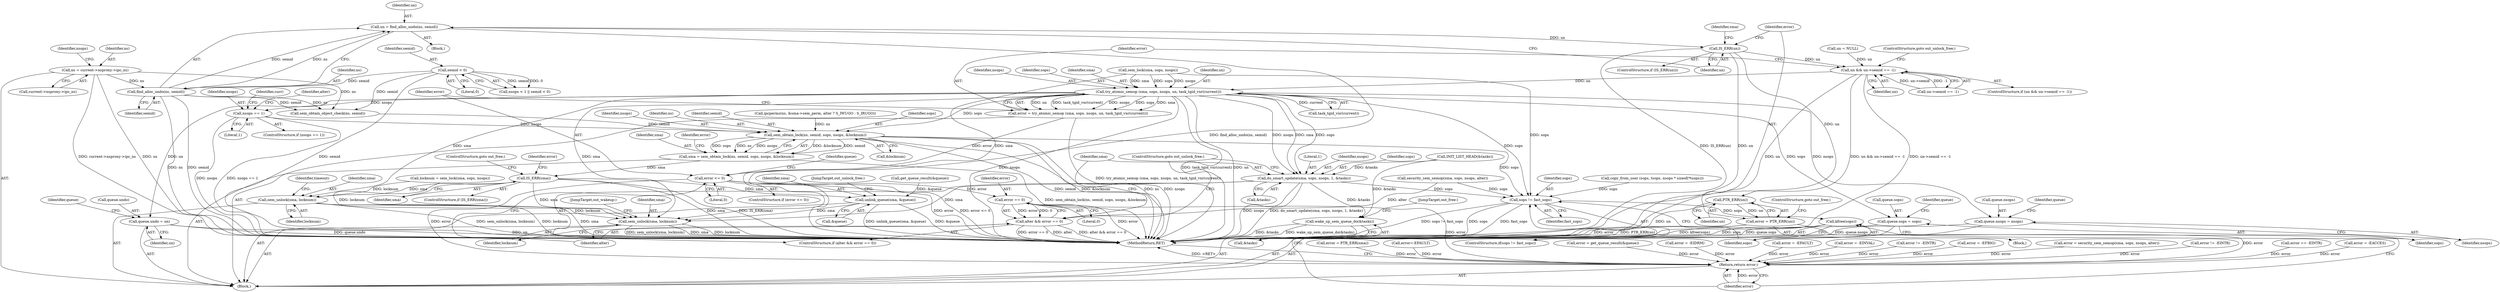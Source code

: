 digraph "0_linux_6062a8dc0517bce23e3c2f7d2fea5e22411269a3_0@pointer" {
"1000310" [label="(Call,un = find_alloc_undo(ns, semid))"];
"1000312" [label="(Call,find_alloc_undo(ns, semid))"];
"1000150" [label="(Call,ns = current->nsproxy->ipc_ns)"];
"1000162" [label="(Call,semid < 0)"];
"1000316" [label="(Call,IS_ERR(un))"];
"1000321" [label="(Call,PTR_ERR(un))"];
"1000319" [label="(Call,error = PTR_ERR(un))"];
"1000632" [label="(Return,return error;)"];
"1000399" [label="(Call,un && un->semid == -1)"];
"1000410" [label="(Call,try_atomic_semop (sma, sops, nsops, un, task_tgid_vnr(current)))"];
"1000408" [label="(Call,error = try_atomic_semop (sma, sops, nsops, un, task_tgid_vnr(current)))"];
"1000418" [label="(Call,error <= 0)"];
"1000425" [label="(Call,error == 0)"];
"1000423" [label="(Call,alter && error == 0)"];
"1000428" [label="(Call,do_smart_update(sma, sops, nsops, 1, &tasks))"];
"1000618" [label="(Call,sem_unlock(sma, locknum))"];
"1000622" [label="(Call,wake_up_sem_queue_do(&tasks))"];
"1000627" [label="(Call,sops != fast_sops)"];
"1000630" [label="(Call,kfree(sops))"];
"1000436" [label="(Call,queue.sops = sops)"];
"1000441" [label="(Call,queue.nsops = nsops)"];
"1000446" [label="(Call,queue.undo = un)"];
"1000463" [label="(Call,nsops == 1)"];
"1000569" [label="(Call,sem_obtain_lock(ns, semid, sops, nsops, &locknum))"];
"1000567" [label="(Call,sma = sem_obtain_lock(ns, semid, sops, nsops, &locknum))"];
"1000582" [label="(Call,IS_ERR(sma))"];
"1000543" [label="(Call,sem_unlock(sma, locknum))"];
"1000613" [label="(Call,unlink_queue(sma, &queue))"];
"1000576" [label="(Call,error = get_queue_result(&queue))"];
"1000465" [label="(Literal,1)"];
"1000400" [label="(Identifier,un)"];
"1000629" [label="(Identifier,fast_sops)"];
"1000438" [label="(Identifier,queue)"];
"1000388" [label="(Call,error = -EIDRM)"];
"1000226" [label="(Call,error = -EFAULT)"];
"1000443" [label="(Identifier,queue)"];
"1000573" [label="(Identifier,nsops)"];
"1000420" [label="(Literal,0)"];
"1000544" [label="(Identifier,sma)"];
"1000463" [label="(Call,nsops == 1)"];
"1000623" [label="(Call,&tasks)"];
"1000399" [label="(Call,un && un->semid == -1)"];
"1000567" [label="(Call,sma = sem_obtain_lock(ns, semid, sops, nsops, &locknum))"];
"1000630" [label="(Call,kfree(sops))"];
"1000417" [label="(ControlStructure,if (error <= 0))"];
"1000250" [label="(Call,error = -EINVAL)"];
"1000442" [label="(Call,queue.nsops)"];
"1000547" [label="(Identifier,timeout)"];
"1000615" [label="(Call,&queue)"];
"1000428" [label="(Call,do_smart_update(sma, sops, nsops, 1, &tasks))"];
"1000432" [label="(Literal,1)"];
"1000332" [label="(Call,sem_obtain_object_check(ns, semid))"];
"1000312" [label="(Call,find_alloc_undo(ns, semid))"];
"1000450" [label="(Identifier,un)"];
"1000426" [label="(Identifier,error)"];
"1000322" [label="(Identifier,un)"];
"1000316" [label="(Call,IS_ERR(un))"];
"1000628" [label="(Identifier,sops)"];
"1000199" [label="(Call,copy_from_user (sops, tsops, nsops * sizeof(*tsops)))"];
"1000423" [label="(Call,alter && error == 0)"];
"1000560" [label="(Call,error != -EINTR)"];
"1000570" [label="(Identifier,ns)"];
"1000568" [label="(Identifier,sma)"];
"1000152" [label="(Call,current->nsproxy->ipc_ns)"];
"1000424" [label="(Identifier,alter)"];
"1000632" [label="(Return,return error;)"];
"1000625" [label="(JumpTarget,out_free:)"];
"1000433" [label="(Call,&tasks)"];
"1000119" [label="(Block,)"];
"1000429" [label="(Identifier,sma)"];
"1000162" [label="(Call,semid < 0)"];
"1000418" [label="(Call,error <= 0)"];
"1000415" [label="(Call,task_tgid_vnr(current))"];
"1000419" [label="(Identifier,error)"];
"1000392" [label="(Call,locknum = sem_lock(sma, sops, nsops))"];
"1000410" [label="(Call,try_atomic_semop (sma, sops, nsops, un, task_tgid_vnr(current)))"];
"1000588" [label="(Identifier,error)"];
"1000345" [label="(Call,error = -EFBIG)"];
"1000571" [label="(Identifier,semid)"];
"1000577" [label="(Identifier,error)"];
"1000376" [label="(Call,error = security_sem_semop(sma, sops, nsops, alter))"];
"1000323" [label="(ControlStructure,goto out_free;)"];
"1000326" [label="(Call,un = NULL)"];
"1000446" [label="(Call,queue.undo = un)"];
"1000437" [label="(Call,queue.sops)"];
"1000412" [label="(Identifier,sops)"];
"1000543" [label="(Call,sem_unlock(sma, locknum))"];
"1000448" [label="(Identifier,queue)"];
"1000427" [label="(Literal,0)"];
"1000634" [label="(MethodReturn,RET)"];
"1000582" [label="(Call,IS_ERR(sma))"];
"1000151" [label="(Identifier,ns)"];
"1000613" [label="(Call,unlink_queue(sma, &queue))"];
"1000409" [label="(Identifier,error)"];
"1000440" [label="(Identifier,sops)"];
"1000585" [label="(ControlStructure,goto out_free;)"];
"1000626" [label="(ControlStructure,if(sops != fast_sops))"];
"1000627" [label="(Call,sops != fast_sops)"];
"1000411" [label="(Identifier,sma)"];
"1000309" [label="(Block,)"];
"1000435" [label="(ControlStructure,goto out_unlock_free;)"];
"1000314" [label="(Identifier,semid)"];
"1000583" [label="(Identifier,sma)"];
"1000569" [label="(Call,sem_obtain_lock(ns, semid, sops, nsops, &locknum))"];
"1000447" [label="(Call,queue.undo)"];
"1000315" [label="(ControlStructure,if (IS_ERR(un)))"];
"1000441" [label="(Call,queue.nsops = nsops)"];
"1000620" [label="(Identifier,locknum)"];
"1000587" [label="(Call,error != -EINTR)"];
"1000318" [label="(Block,)"];
"1000363" [label="(Call,ipcperms(ns, &sma->sem_perm, alter ? S_IWUGO : S_IRUGO))"];
"1000431" [label="(Identifier,nsops)"];
"1000407" [label="(ControlStructure,goto out_unlock_free;)"];
"1000614" [label="(Identifier,sma)"];
"1000619" [label="(Identifier,sma)"];
"1000158" [label="(Call,nsops < 1 || semid < 0)"];
"1000502" [label="(Identifier,alter)"];
"1000163" [label="(Identifier,semid)"];
"1000445" [label="(Identifier,nsops)"];
"1000304" [label="(Call,INIT_LIST_HEAD(&tasks))"];
"1000545" [label="(Identifier,locknum)"];
"1000633" [label="(Identifier,error)"];
"1000574" [label="(Call,&locknum)"];
"1000617" [label="(JumpTarget,out_unlock_free:)"];
"1000401" [label="(Call,un->semid == -1)"];
"1000572" [label="(Identifier,sops)"];
"1000394" [label="(Call,sem_lock(sma, sops, nsops))"];
"1000320" [label="(Identifier,error)"];
"1000414" [label="(Identifier,un)"];
"1000605" [label="(Call,error == -EINTR)"];
"1000464" [label="(Identifier,nsops)"];
"1000378" [label="(Call,security_sem_semop(sma, sops, nsops, alter))"];
"1000321" [label="(Call,PTR_ERR(un))"];
"1000150" [label="(Call,ns = current->nsproxy->ipc_ns)"];
"1000436" [label="(Call,queue.sops = sops)"];
"1000313" [label="(Identifier,ns)"];
"1000469" [label="(Identifier,curr)"];
"1000581" [label="(ControlStructure,if (IS_ERR(sma)))"];
"1000164" [label="(Literal,0)"];
"1000578" [label="(Call,get_queue_result(&queue))"];
"1000622" [label="(Call,wake_up_sem_queue_do(&tasks))"];
"1000453" [label="(Identifier,queue)"];
"1000408" [label="(Call,error = try_atomic_semop (sma, sops, nsops, un, task_tgid_vnr(current)))"];
"1000311" [label="(Identifier,un)"];
"1000618" [label="(Call,sem_unlock(sma, locknum))"];
"1000621" [label="(JumpTarget,out_wakeup:)"];
"1000413" [label="(Identifier,nsops)"];
"1000358" [label="(Call,error = -EACCES)"];
"1000425" [label="(Call,error == 0)"];
"1000331" [label="(Identifier,sma)"];
"1000319" [label="(Call,error = PTR_ERR(un))"];
"1000340" [label="(Call,error = PTR_ERR(sma))"];
"1000430" [label="(Identifier,sops)"];
"1000631" [label="(Identifier,sops)"];
"1000398" [label="(ControlStructure,if (un && un->semid == -1))"];
"1000317" [label="(Identifier,un)"];
"1000422" [label="(ControlStructure,if (alter && error == 0))"];
"1000208" [label="(Call,error=-EFAULT)"];
"1000160" [label="(Identifier,nsops)"];
"1000462" [label="(ControlStructure,if (nsops == 1))"];
"1000310" [label="(Call,un = find_alloc_undo(ns, semid))"];
"1000310" -> "1000309"  [label="AST: "];
"1000310" -> "1000312"  [label="CFG: "];
"1000311" -> "1000310"  [label="AST: "];
"1000312" -> "1000310"  [label="AST: "];
"1000317" -> "1000310"  [label="CFG: "];
"1000310" -> "1000634"  [label="DDG: find_alloc_undo(ns, semid)"];
"1000312" -> "1000310"  [label="DDG: ns"];
"1000312" -> "1000310"  [label="DDG: semid"];
"1000310" -> "1000316"  [label="DDG: un"];
"1000312" -> "1000314"  [label="CFG: "];
"1000313" -> "1000312"  [label="AST: "];
"1000314" -> "1000312"  [label="AST: "];
"1000312" -> "1000634"  [label="DDG: ns"];
"1000312" -> "1000634"  [label="DDG: semid"];
"1000150" -> "1000312"  [label="DDG: ns"];
"1000162" -> "1000312"  [label="DDG: semid"];
"1000312" -> "1000332"  [label="DDG: ns"];
"1000312" -> "1000332"  [label="DDG: semid"];
"1000150" -> "1000119"  [label="AST: "];
"1000150" -> "1000152"  [label="CFG: "];
"1000151" -> "1000150"  [label="AST: "];
"1000152" -> "1000150"  [label="AST: "];
"1000160" -> "1000150"  [label="CFG: "];
"1000150" -> "1000634"  [label="DDG: ns"];
"1000150" -> "1000634"  [label="DDG: current->nsproxy->ipc_ns"];
"1000150" -> "1000332"  [label="DDG: ns"];
"1000162" -> "1000158"  [label="AST: "];
"1000162" -> "1000164"  [label="CFG: "];
"1000163" -> "1000162"  [label="AST: "];
"1000164" -> "1000162"  [label="AST: "];
"1000158" -> "1000162"  [label="CFG: "];
"1000162" -> "1000634"  [label="DDG: semid"];
"1000162" -> "1000158"  [label="DDG: semid"];
"1000162" -> "1000158"  [label="DDG: 0"];
"1000162" -> "1000332"  [label="DDG: semid"];
"1000316" -> "1000315"  [label="AST: "];
"1000316" -> "1000317"  [label="CFG: "];
"1000317" -> "1000316"  [label="AST: "];
"1000320" -> "1000316"  [label="CFG: "];
"1000331" -> "1000316"  [label="CFG: "];
"1000316" -> "1000634"  [label="DDG: IS_ERR(un)"];
"1000316" -> "1000634"  [label="DDG: un"];
"1000316" -> "1000321"  [label="DDG: un"];
"1000316" -> "1000399"  [label="DDG: un"];
"1000321" -> "1000319"  [label="AST: "];
"1000321" -> "1000322"  [label="CFG: "];
"1000322" -> "1000321"  [label="AST: "];
"1000319" -> "1000321"  [label="CFG: "];
"1000321" -> "1000634"  [label="DDG: un"];
"1000321" -> "1000319"  [label="DDG: un"];
"1000319" -> "1000318"  [label="AST: "];
"1000320" -> "1000319"  [label="AST: "];
"1000323" -> "1000319"  [label="CFG: "];
"1000319" -> "1000634"  [label="DDG: PTR_ERR(un)"];
"1000319" -> "1000634"  [label="DDG: error"];
"1000319" -> "1000632"  [label="DDG: error"];
"1000632" -> "1000119"  [label="AST: "];
"1000632" -> "1000633"  [label="CFG: "];
"1000633" -> "1000632"  [label="AST: "];
"1000634" -> "1000632"  [label="CFG: "];
"1000632" -> "1000634"  [label="DDG: <RET>"];
"1000633" -> "1000632"  [label="DDG: error"];
"1000208" -> "1000632"  [label="DDG: error"];
"1000388" -> "1000632"  [label="DDG: error"];
"1000576" -> "1000632"  [label="DDG: error"];
"1000587" -> "1000632"  [label="DDG: error"];
"1000425" -> "1000632"  [label="DDG: error"];
"1000345" -> "1000632"  [label="DDG: error"];
"1000340" -> "1000632"  [label="DDG: error"];
"1000560" -> "1000632"  [label="DDG: error"];
"1000358" -> "1000632"  [label="DDG: error"];
"1000250" -> "1000632"  [label="DDG: error"];
"1000376" -> "1000632"  [label="DDG: error"];
"1000226" -> "1000632"  [label="DDG: error"];
"1000605" -> "1000632"  [label="DDG: error"];
"1000418" -> "1000632"  [label="DDG: error"];
"1000399" -> "1000398"  [label="AST: "];
"1000399" -> "1000400"  [label="CFG: "];
"1000399" -> "1000401"  [label="CFG: "];
"1000400" -> "1000399"  [label="AST: "];
"1000401" -> "1000399"  [label="AST: "];
"1000407" -> "1000399"  [label="CFG: "];
"1000409" -> "1000399"  [label="CFG: "];
"1000399" -> "1000634"  [label="DDG: un->semid == -1"];
"1000399" -> "1000634"  [label="DDG: un"];
"1000399" -> "1000634"  [label="DDG: un && un->semid == -1"];
"1000326" -> "1000399"  [label="DDG: un"];
"1000401" -> "1000399"  [label="DDG: un->semid"];
"1000401" -> "1000399"  [label="DDG: -1"];
"1000399" -> "1000410"  [label="DDG: un"];
"1000410" -> "1000408"  [label="AST: "];
"1000410" -> "1000415"  [label="CFG: "];
"1000411" -> "1000410"  [label="AST: "];
"1000412" -> "1000410"  [label="AST: "];
"1000413" -> "1000410"  [label="AST: "];
"1000414" -> "1000410"  [label="AST: "];
"1000415" -> "1000410"  [label="AST: "];
"1000408" -> "1000410"  [label="CFG: "];
"1000410" -> "1000634"  [label="DDG: un"];
"1000410" -> "1000634"  [label="DDG: nsops"];
"1000410" -> "1000634"  [label="DDG: task_tgid_vnr(current)"];
"1000410" -> "1000408"  [label="DDG: un"];
"1000410" -> "1000408"  [label="DDG: task_tgid_vnr(current)"];
"1000410" -> "1000408"  [label="DDG: nsops"];
"1000410" -> "1000408"  [label="DDG: sops"];
"1000410" -> "1000408"  [label="DDG: sma"];
"1000394" -> "1000410"  [label="DDG: sma"];
"1000394" -> "1000410"  [label="DDG: sops"];
"1000394" -> "1000410"  [label="DDG: nsops"];
"1000415" -> "1000410"  [label="DDG: current"];
"1000410" -> "1000428"  [label="DDG: sma"];
"1000410" -> "1000428"  [label="DDG: sops"];
"1000410" -> "1000428"  [label="DDG: nsops"];
"1000410" -> "1000436"  [label="DDG: sops"];
"1000410" -> "1000441"  [label="DDG: nsops"];
"1000410" -> "1000446"  [label="DDG: un"];
"1000410" -> "1000463"  [label="DDG: nsops"];
"1000410" -> "1000543"  [label="DDG: sma"];
"1000410" -> "1000569"  [label="DDG: sops"];
"1000410" -> "1000618"  [label="DDG: sma"];
"1000410" -> "1000627"  [label="DDG: sops"];
"1000408" -> "1000119"  [label="AST: "];
"1000409" -> "1000408"  [label="AST: "];
"1000419" -> "1000408"  [label="CFG: "];
"1000408" -> "1000634"  [label="DDG: try_atomic_semop (sma, sops, nsops, un, task_tgid_vnr(current))"];
"1000408" -> "1000418"  [label="DDG: error"];
"1000418" -> "1000417"  [label="AST: "];
"1000418" -> "1000420"  [label="CFG: "];
"1000419" -> "1000418"  [label="AST: "];
"1000420" -> "1000418"  [label="AST: "];
"1000424" -> "1000418"  [label="CFG: "];
"1000438" -> "1000418"  [label="CFG: "];
"1000418" -> "1000634"  [label="DDG: error <= 0"];
"1000418" -> "1000634"  [label="DDG: error"];
"1000418" -> "1000425"  [label="DDG: error"];
"1000425" -> "1000423"  [label="AST: "];
"1000425" -> "1000427"  [label="CFG: "];
"1000426" -> "1000425"  [label="AST: "];
"1000427" -> "1000425"  [label="AST: "];
"1000423" -> "1000425"  [label="CFG: "];
"1000425" -> "1000634"  [label="DDG: error"];
"1000425" -> "1000423"  [label="DDG: error"];
"1000425" -> "1000423"  [label="DDG: 0"];
"1000423" -> "1000422"  [label="AST: "];
"1000423" -> "1000424"  [label="CFG: "];
"1000424" -> "1000423"  [label="AST: "];
"1000429" -> "1000423"  [label="CFG: "];
"1000435" -> "1000423"  [label="CFG: "];
"1000423" -> "1000634"  [label="DDG: alter && error == 0"];
"1000423" -> "1000634"  [label="DDG: error == 0"];
"1000423" -> "1000634"  [label="DDG: alter"];
"1000378" -> "1000423"  [label="DDG: alter"];
"1000428" -> "1000422"  [label="AST: "];
"1000428" -> "1000433"  [label="CFG: "];
"1000429" -> "1000428"  [label="AST: "];
"1000430" -> "1000428"  [label="AST: "];
"1000431" -> "1000428"  [label="AST: "];
"1000432" -> "1000428"  [label="AST: "];
"1000433" -> "1000428"  [label="AST: "];
"1000435" -> "1000428"  [label="CFG: "];
"1000428" -> "1000634"  [label="DDG: do_smart_update(sma, sops, nsops, 1, &tasks)"];
"1000428" -> "1000634"  [label="DDG: nsops"];
"1000304" -> "1000428"  [label="DDG: &tasks"];
"1000428" -> "1000618"  [label="DDG: sma"];
"1000428" -> "1000622"  [label="DDG: &tasks"];
"1000428" -> "1000627"  [label="DDG: sops"];
"1000618" -> "1000119"  [label="AST: "];
"1000618" -> "1000620"  [label="CFG: "];
"1000619" -> "1000618"  [label="AST: "];
"1000620" -> "1000618"  [label="AST: "];
"1000621" -> "1000618"  [label="CFG: "];
"1000618" -> "1000634"  [label="DDG: sem_unlock(sma, locknum)"];
"1000618" -> "1000634"  [label="DDG: sma"];
"1000618" -> "1000634"  [label="DDG: locknum"];
"1000613" -> "1000618"  [label="DDG: sma"];
"1000582" -> "1000618"  [label="DDG: sma"];
"1000394" -> "1000618"  [label="DDG: sma"];
"1000392" -> "1000618"  [label="DDG: locknum"];
"1000543" -> "1000618"  [label="DDG: locknum"];
"1000622" -> "1000119"  [label="AST: "];
"1000622" -> "1000623"  [label="CFG: "];
"1000623" -> "1000622"  [label="AST: "];
"1000625" -> "1000622"  [label="CFG: "];
"1000622" -> "1000634"  [label="DDG: wake_up_sem_queue_do(&tasks)"];
"1000622" -> "1000634"  [label="DDG: &tasks"];
"1000304" -> "1000622"  [label="DDG: &tasks"];
"1000627" -> "1000626"  [label="AST: "];
"1000627" -> "1000629"  [label="CFG: "];
"1000628" -> "1000627"  [label="AST: "];
"1000629" -> "1000627"  [label="AST: "];
"1000631" -> "1000627"  [label="CFG: "];
"1000633" -> "1000627"  [label="CFG: "];
"1000627" -> "1000634"  [label="DDG: fast_sops"];
"1000627" -> "1000634"  [label="DDG: sops != fast_sops"];
"1000627" -> "1000634"  [label="DDG: sops"];
"1000394" -> "1000627"  [label="DDG: sops"];
"1000199" -> "1000627"  [label="DDG: sops"];
"1000378" -> "1000627"  [label="DDG: sops"];
"1000569" -> "1000627"  [label="DDG: sops"];
"1000627" -> "1000630"  [label="DDG: sops"];
"1000630" -> "1000626"  [label="AST: "];
"1000630" -> "1000631"  [label="CFG: "];
"1000631" -> "1000630"  [label="AST: "];
"1000633" -> "1000630"  [label="CFG: "];
"1000630" -> "1000634"  [label="DDG: kfree(sops)"];
"1000630" -> "1000634"  [label="DDG: sops"];
"1000436" -> "1000119"  [label="AST: "];
"1000436" -> "1000440"  [label="CFG: "];
"1000437" -> "1000436"  [label="AST: "];
"1000440" -> "1000436"  [label="AST: "];
"1000443" -> "1000436"  [label="CFG: "];
"1000436" -> "1000634"  [label="DDG: queue.sops"];
"1000441" -> "1000119"  [label="AST: "];
"1000441" -> "1000445"  [label="CFG: "];
"1000442" -> "1000441"  [label="AST: "];
"1000445" -> "1000441"  [label="AST: "];
"1000448" -> "1000441"  [label="CFG: "];
"1000441" -> "1000634"  [label="DDG: queue.nsops"];
"1000446" -> "1000119"  [label="AST: "];
"1000446" -> "1000450"  [label="CFG: "];
"1000447" -> "1000446"  [label="AST: "];
"1000450" -> "1000446"  [label="AST: "];
"1000453" -> "1000446"  [label="CFG: "];
"1000446" -> "1000634"  [label="DDG: un"];
"1000446" -> "1000634"  [label="DDG: queue.undo"];
"1000463" -> "1000462"  [label="AST: "];
"1000463" -> "1000465"  [label="CFG: "];
"1000464" -> "1000463"  [label="AST: "];
"1000465" -> "1000463"  [label="AST: "];
"1000469" -> "1000463"  [label="CFG: "];
"1000502" -> "1000463"  [label="CFG: "];
"1000463" -> "1000634"  [label="DDG: nsops == 1"];
"1000463" -> "1000634"  [label="DDG: nsops"];
"1000463" -> "1000569"  [label="DDG: nsops"];
"1000569" -> "1000567"  [label="AST: "];
"1000569" -> "1000574"  [label="CFG: "];
"1000570" -> "1000569"  [label="AST: "];
"1000571" -> "1000569"  [label="AST: "];
"1000572" -> "1000569"  [label="AST: "];
"1000573" -> "1000569"  [label="AST: "];
"1000574" -> "1000569"  [label="AST: "];
"1000567" -> "1000569"  [label="CFG: "];
"1000569" -> "1000634"  [label="DDG: semid"];
"1000569" -> "1000634"  [label="DDG: &locknum"];
"1000569" -> "1000634"  [label="DDG: ns"];
"1000569" -> "1000634"  [label="DDG: nsops"];
"1000569" -> "1000567"  [label="DDG: &locknum"];
"1000569" -> "1000567"  [label="DDG: semid"];
"1000569" -> "1000567"  [label="DDG: sops"];
"1000569" -> "1000567"  [label="DDG: ns"];
"1000569" -> "1000567"  [label="DDG: nsops"];
"1000363" -> "1000569"  [label="DDG: ns"];
"1000332" -> "1000569"  [label="DDG: semid"];
"1000567" -> "1000119"  [label="AST: "];
"1000568" -> "1000567"  [label="AST: "];
"1000577" -> "1000567"  [label="CFG: "];
"1000567" -> "1000634"  [label="DDG: sem_obtain_lock(ns, semid, sops, nsops, &locknum)"];
"1000567" -> "1000582"  [label="DDG: sma"];
"1000582" -> "1000581"  [label="AST: "];
"1000582" -> "1000583"  [label="CFG: "];
"1000583" -> "1000582"  [label="AST: "];
"1000585" -> "1000582"  [label="CFG: "];
"1000588" -> "1000582"  [label="CFG: "];
"1000582" -> "1000634"  [label="DDG: sma"];
"1000582" -> "1000634"  [label="DDG: IS_ERR(sma)"];
"1000582" -> "1000543"  [label="DDG: sma"];
"1000582" -> "1000613"  [label="DDG: sma"];
"1000543" -> "1000119"  [label="AST: "];
"1000543" -> "1000545"  [label="CFG: "];
"1000544" -> "1000543"  [label="AST: "];
"1000545" -> "1000543"  [label="AST: "];
"1000547" -> "1000543"  [label="CFG: "];
"1000543" -> "1000634"  [label="DDG: sem_unlock(sma, locknum)"];
"1000543" -> "1000634"  [label="DDG: locknum"];
"1000543" -> "1000634"  [label="DDG: sma"];
"1000392" -> "1000543"  [label="DDG: locknum"];
"1000613" -> "1000119"  [label="AST: "];
"1000613" -> "1000615"  [label="CFG: "];
"1000614" -> "1000613"  [label="AST: "];
"1000615" -> "1000613"  [label="AST: "];
"1000617" -> "1000613"  [label="CFG: "];
"1000613" -> "1000634"  [label="DDG: unlink_queue(sma, &queue)"];
"1000613" -> "1000634"  [label="DDG: &queue"];
"1000578" -> "1000613"  [label="DDG: &queue"];
}
